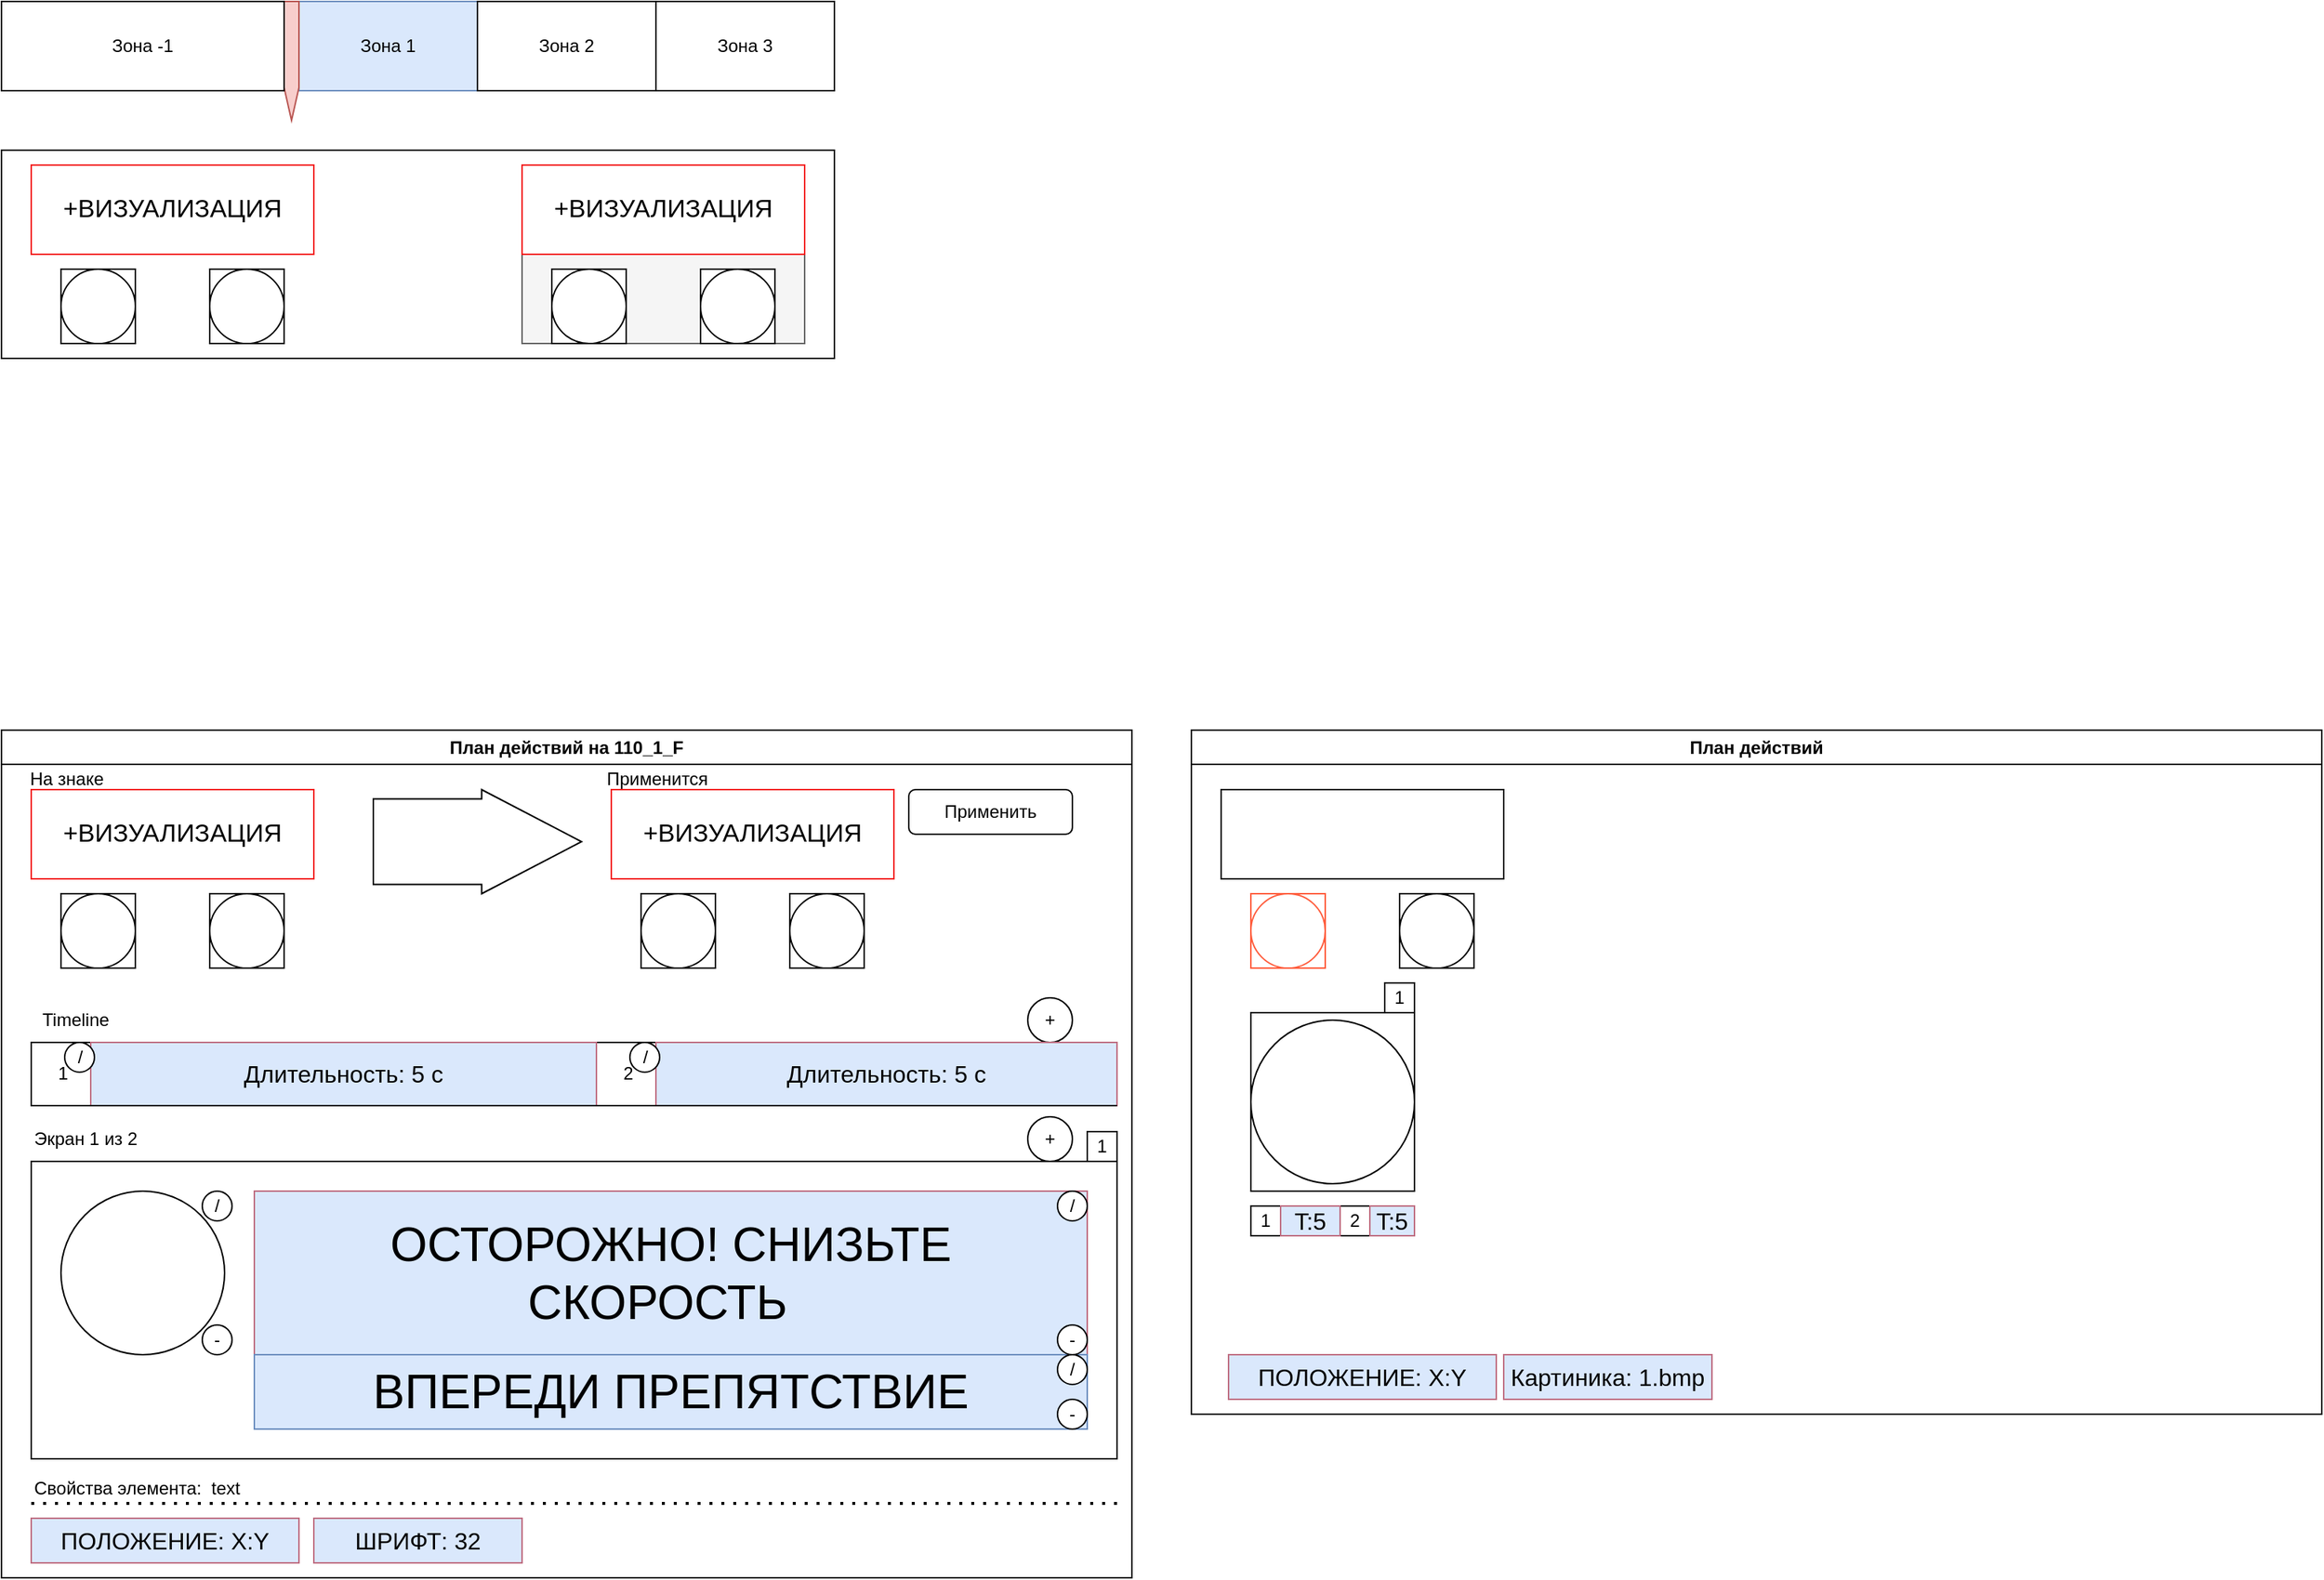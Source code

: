 <mxfile version="22.1.2" type="device" pages="2">
  <diagram name="Page-1" id="mFC4f1dzObx7BA9M9m6k">
    <mxGraphModel dx="1928" dy="1132" grid="1" gridSize="10" guides="1" tooltips="1" connect="1" arrows="1" fold="1" page="1" pageScale="1" pageWidth="827" pageHeight="1169" math="0" shadow="0">
      <root>
        <mxCell id="0" />
        <mxCell id="1" parent="0" />
        <mxCell id="x47YKk2D8Wy_8nR7qluf-1" value="План действий на 110_1_F" style="swimlane;whiteSpace=wrap;html=1;" vertex="1" parent="1">
          <mxGeometry x="40" y="530" width="760" height="570" as="geometry">
            <mxRectangle x="120" y="90" width="180" height="30" as="alternateBounds" />
          </mxGeometry>
        </mxCell>
        <mxCell id="x47YKk2D8Wy_8nR7qluf-2" value="+ВИЗУАЛИЗАЦИЯ" style="rounded=0;whiteSpace=wrap;html=1;labelBorderColor=none;labelBackgroundColor=none;fontColor=default;strokeColor=light-dark(#f31b1b, #ededed);fontSize=17;" vertex="1" parent="x47YKk2D8Wy_8nR7qluf-1">
          <mxGeometry x="20" y="40" width="190" height="60" as="geometry" />
        </mxCell>
        <mxCell id="x47YKk2D8Wy_8nR7qluf-3" value="" style="whiteSpace=wrap;html=1;aspect=fixed;" vertex="1" parent="x47YKk2D8Wy_8nR7qluf-1">
          <mxGeometry x="40" y="110" width="50" height="50" as="geometry" />
        </mxCell>
        <mxCell id="x47YKk2D8Wy_8nR7qluf-4" value="" style="whiteSpace=wrap;html=1;aspect=fixed;" vertex="1" parent="x47YKk2D8Wy_8nR7qluf-1">
          <mxGeometry x="140" y="110" width="50" height="50" as="geometry" />
        </mxCell>
        <mxCell id="x47YKk2D8Wy_8nR7qluf-5" value="" style="ellipse;whiteSpace=wrap;html=1;aspect=fixed;" vertex="1" parent="x47YKk2D8Wy_8nR7qluf-1">
          <mxGeometry x="40" y="110" width="50" height="50" as="geometry" />
        </mxCell>
        <mxCell id="x47YKk2D8Wy_8nR7qluf-6" value="" style="ellipse;whiteSpace=wrap;html=1;aspect=fixed;" vertex="1" parent="x47YKk2D8Wy_8nR7qluf-1">
          <mxGeometry x="140" y="110" width="50" height="50" as="geometry" />
        </mxCell>
        <mxCell id="x47YKk2D8Wy_8nR7qluf-7" value="&lt;span style=&quot;font-size: 17px;&quot;&gt;+ВИЗУАЛИЗАЦИЯ&lt;/span&gt;" style="rounded=0;whiteSpace=wrap;html=1;labelBorderColor=none;labelBackgroundColor=none;fontColor=default;strokeColor=light-dark(#f31b1b, #ededed);" vertex="1" parent="x47YKk2D8Wy_8nR7qluf-1">
          <mxGeometry x="410" y="40" width="190" height="60" as="geometry" />
        </mxCell>
        <mxCell id="x47YKk2D8Wy_8nR7qluf-8" value="" style="whiteSpace=wrap;html=1;aspect=fixed;" vertex="1" parent="x47YKk2D8Wy_8nR7qluf-1">
          <mxGeometry x="430" y="110" width="50" height="50" as="geometry" />
        </mxCell>
        <mxCell id="x47YKk2D8Wy_8nR7qluf-9" value="" style="whiteSpace=wrap;html=1;aspect=fixed;" vertex="1" parent="x47YKk2D8Wy_8nR7qluf-1">
          <mxGeometry x="530" y="110" width="50" height="50" as="geometry" />
        </mxCell>
        <mxCell id="x47YKk2D8Wy_8nR7qluf-10" value="" style="ellipse;whiteSpace=wrap;html=1;aspect=fixed;" vertex="1" parent="x47YKk2D8Wy_8nR7qluf-1">
          <mxGeometry x="430" y="110" width="50" height="50" as="geometry" />
        </mxCell>
        <mxCell id="x47YKk2D8Wy_8nR7qluf-11" value="" style="ellipse;whiteSpace=wrap;html=1;aspect=fixed;" vertex="1" parent="x47YKk2D8Wy_8nR7qluf-1">
          <mxGeometry x="530" y="110" width="50" height="50" as="geometry" />
        </mxCell>
        <mxCell id="x47YKk2D8Wy_8nR7qluf-12" value="На знаке" style="text;html=1;align=center;verticalAlign=middle;whiteSpace=wrap;rounded=0;" vertex="1" parent="x47YKk2D8Wy_8nR7qluf-1">
          <mxGeometry x="14" y="18" width="60" height="30" as="geometry" />
        </mxCell>
        <mxCell id="x47YKk2D8Wy_8nR7qluf-13" value="Применится" style="text;html=1;align=center;verticalAlign=middle;whiteSpace=wrap;rounded=0;" vertex="1" parent="x47YKk2D8Wy_8nR7qluf-1">
          <mxGeometry x="411" y="18" width="60" height="30" as="geometry" />
        </mxCell>
        <mxCell id="x47YKk2D8Wy_8nR7qluf-14" value="" style="rounded=0;whiteSpace=wrap;html=1;" vertex="1" parent="x47YKk2D8Wy_8nR7qluf-1">
          <mxGeometry x="20" y="290" width="730" height="200" as="geometry" />
        </mxCell>
        <mxCell id="x47YKk2D8Wy_8nR7qluf-15" value="1" style="whiteSpace=wrap;html=1;aspect=fixed;" vertex="1" parent="x47YKk2D8Wy_8nR7qluf-1">
          <mxGeometry x="730" y="270" width="20" height="20" as="geometry" />
        </mxCell>
        <mxCell id="x47YKk2D8Wy_8nR7qluf-16" value="" style="ellipse;whiteSpace=wrap;html=1;aspect=fixed;" vertex="1" parent="x47YKk2D8Wy_8nR7qluf-1">
          <mxGeometry x="40" y="310" width="110" height="110" as="geometry" />
        </mxCell>
        <mxCell id="x47YKk2D8Wy_8nR7qluf-17" value="ОСТОРОЖНО! СНИЗЬТЕ СКОРОСТЬ&amp;nbsp;&amp;nbsp;" style="text;html=1;align=center;verticalAlign=middle;whiteSpace=wrap;rounded=0;fillColor=#dae8fc;strokeColor=light-dark(#bf6e82, #5c79a3);fontSize=32;" vertex="1" parent="x47YKk2D8Wy_8nR7qluf-1">
          <mxGeometry x="170" y="310" width="560" height="110" as="geometry" />
        </mxCell>
        <mxCell id="x47YKk2D8Wy_8nR7qluf-18" value="ВПЕРЕДИ ПРЕПЯТСТВИЕ" style="text;html=1;align=center;verticalAlign=middle;whiteSpace=wrap;rounded=0;fillColor=#dae8fc;strokeColor=#6c8ebf;fontSize=32;" vertex="1" parent="x47YKk2D8Wy_8nR7qluf-1">
          <mxGeometry x="170" y="420" width="560" height="50" as="geometry" />
        </mxCell>
        <mxCell id="x47YKk2D8Wy_8nR7qluf-19" value="ШРИФТ: 32" style="text;html=1;align=center;verticalAlign=middle;whiteSpace=wrap;rounded=0;fillColor=#dae8fc;strokeColor=light-dark(#bf6e82, #5c79a3);fontSize=16;" vertex="1" parent="x47YKk2D8Wy_8nR7qluf-1">
          <mxGeometry x="210" y="530" width="140" height="30" as="geometry" />
        </mxCell>
        <mxCell id="x47YKk2D8Wy_8nR7qluf-20" value="ПОЛОЖЕНИЕ: X:Y" style="text;html=1;align=center;verticalAlign=middle;whiteSpace=wrap;rounded=0;fillColor=#dae8fc;strokeColor=light-dark(#bf6e82, #5c79a3);fontSize=16;" vertex="1" parent="x47YKk2D8Wy_8nR7qluf-1">
          <mxGeometry x="20" y="530" width="180" height="30" as="geometry" />
        </mxCell>
        <mxCell id="x47YKk2D8Wy_8nR7qluf-21" value="/" style="ellipse;whiteSpace=wrap;html=1;aspect=fixed;" vertex="1" parent="x47YKk2D8Wy_8nR7qluf-1">
          <mxGeometry x="710" y="420" width="20" height="20" as="geometry" />
        </mxCell>
        <mxCell id="x47YKk2D8Wy_8nR7qluf-22" value="+" style="ellipse;whiteSpace=wrap;html=1;aspect=fixed;" vertex="1" parent="x47YKk2D8Wy_8nR7qluf-1">
          <mxGeometry x="690" y="260" width="30" height="30" as="geometry" />
        </mxCell>
        <mxCell id="x47YKk2D8Wy_8nR7qluf-23" value="Применить" style="rounded=1;whiteSpace=wrap;html=1;" vertex="1" parent="x47YKk2D8Wy_8nR7qluf-1">
          <mxGeometry x="610" y="40" width="110" height="30" as="geometry" />
        </mxCell>
        <mxCell id="x47YKk2D8Wy_8nR7qluf-24" value="-" style="ellipse;whiteSpace=wrap;html=1;aspect=fixed;" vertex="1" parent="x47YKk2D8Wy_8nR7qluf-1">
          <mxGeometry x="710" y="450" width="20" height="20" as="geometry" />
        </mxCell>
        <mxCell id="x47YKk2D8Wy_8nR7qluf-25" value="/" style="ellipse;whiteSpace=wrap;html=1;aspect=fixed;" vertex="1" parent="x47YKk2D8Wy_8nR7qluf-1">
          <mxGeometry x="710" y="310" width="20" height="20" as="geometry" />
        </mxCell>
        <mxCell id="x47YKk2D8Wy_8nR7qluf-26" value="/" style="ellipse;whiteSpace=wrap;html=1;aspect=fixed;" vertex="1" parent="x47YKk2D8Wy_8nR7qluf-1">
          <mxGeometry x="135" y="310" width="20" height="20" as="geometry" />
        </mxCell>
        <mxCell id="x47YKk2D8Wy_8nR7qluf-27" value="-" style="ellipse;whiteSpace=wrap;html=1;aspect=fixed;" vertex="1" parent="x47YKk2D8Wy_8nR7qluf-1">
          <mxGeometry x="710" y="400" width="20" height="20" as="geometry" />
        </mxCell>
        <mxCell id="x47YKk2D8Wy_8nR7qluf-28" value="-" style="ellipse;whiteSpace=wrap;html=1;aspect=fixed;" vertex="1" parent="x47YKk2D8Wy_8nR7qluf-1">
          <mxGeometry x="135" y="400" width="20" height="20" as="geometry" />
        </mxCell>
        <mxCell id="x47YKk2D8Wy_8nR7qluf-29" value="Свойства элемента:&amp;nbsp; text" style="text;html=1;align=left;verticalAlign=middle;whiteSpace=wrap;rounded=0;" vertex="1" parent="x47YKk2D8Wy_8nR7qluf-1">
          <mxGeometry x="20" y="495" width="146" height="30" as="geometry" />
        </mxCell>
        <mxCell id="x47YKk2D8Wy_8nR7qluf-30" value="" style="endArrow=none;dashed=1;html=1;dashPattern=1 3;strokeWidth=2;rounded=0;" edge="1" parent="x47YKk2D8Wy_8nR7qluf-1">
          <mxGeometry width="50" height="50" relative="1" as="geometry">
            <mxPoint x="20" y="520" as="sourcePoint" />
            <mxPoint x="750" y="520" as="targetPoint" />
          </mxGeometry>
        </mxCell>
        <mxCell id="x47YKk2D8Wy_8nR7qluf-31" value="+" style="ellipse;whiteSpace=wrap;html=1;aspect=fixed;" vertex="1" parent="x47YKk2D8Wy_8nR7qluf-1">
          <mxGeometry x="690" y="180" width="30" height="30" as="geometry" />
        </mxCell>
        <mxCell id="x47YKk2D8Wy_8nR7qluf-32" value="1" style="whiteSpace=wrap;html=1;aspect=fixed;" vertex="1" parent="x47YKk2D8Wy_8nR7qluf-1">
          <mxGeometry x="20" y="210" width="42.5" height="42.5" as="geometry" />
        </mxCell>
        <mxCell id="x47YKk2D8Wy_8nR7qluf-33" value="2" style="whiteSpace=wrap;html=1;aspect=fixed;" vertex="1" parent="x47YKk2D8Wy_8nR7qluf-1">
          <mxGeometry x="400" y="210" width="42.5" height="42.5" as="geometry" />
        </mxCell>
        <mxCell id="x47YKk2D8Wy_8nR7qluf-34" value="Длительность: 5 с" style="text;html=1;align=center;verticalAlign=middle;whiteSpace=wrap;rounded=0;fillColor=#dae8fc;strokeColor=light-dark(#bf6e82, #5c79a3);fontSize=16;" vertex="1" parent="x47YKk2D8Wy_8nR7qluf-1">
          <mxGeometry x="60" y="210" width="340" height="42.5" as="geometry" />
        </mxCell>
        <mxCell id="x47YKk2D8Wy_8nR7qluf-35" value="Длительность: 5 с" style="text;html=1;align=center;verticalAlign=middle;whiteSpace=wrap;rounded=0;fillColor=#dae8fc;strokeColor=light-dark(#bf6e82, #5c79a3);fontSize=16;" vertex="1" parent="x47YKk2D8Wy_8nR7qluf-1">
          <mxGeometry x="440" y="210" width="310" height="42.5" as="geometry" />
        </mxCell>
        <mxCell id="x47YKk2D8Wy_8nR7qluf-36" value="" style="endArrow=none;html=1;rounded=0;exitX=0;exitY=1;exitDx=0;exitDy=0;entryX=1;entryY=1;entryDx=0;entryDy=0;" edge="1" parent="x47YKk2D8Wy_8nR7qluf-1" source="x47YKk2D8Wy_8nR7qluf-32" target="x47YKk2D8Wy_8nR7qluf-35">
          <mxGeometry width="50" height="50" relative="1" as="geometry">
            <mxPoint x="270" y="132.5" as="sourcePoint" />
            <mxPoint x="750" y="212.5" as="targetPoint" />
          </mxGeometry>
        </mxCell>
        <mxCell id="x47YKk2D8Wy_8nR7qluf-37" value="Timeline" style="text;html=1;align=center;verticalAlign=middle;whiteSpace=wrap;rounded=0;" vertex="1" parent="x47YKk2D8Wy_8nR7qluf-1">
          <mxGeometry x="20" y="180" width="60" height="30" as="geometry" />
        </mxCell>
        <mxCell id="x47YKk2D8Wy_8nR7qluf-38" value="" style="html=1;shadow=0;dashed=0;align=center;verticalAlign=middle;shape=mxgraph.arrows2.arrow;dy=0.18;dx=67.17;notch=0;" vertex="1" parent="x47YKk2D8Wy_8nR7qluf-1">
          <mxGeometry x="250" y="40" width="140" height="70" as="geometry" />
        </mxCell>
        <mxCell id="x47YKk2D8Wy_8nR7qluf-39" value="Экран 1 из 2" style="text;html=1;align=left;verticalAlign=middle;whiteSpace=wrap;rounded=0;" vertex="1" parent="x47YKk2D8Wy_8nR7qluf-1">
          <mxGeometry x="20" y="260" width="80" height="30" as="geometry" />
        </mxCell>
        <mxCell id="x47YKk2D8Wy_8nR7qluf-40" value="/" style="ellipse;whiteSpace=wrap;html=1;aspect=fixed;" vertex="1" parent="x47YKk2D8Wy_8nR7qluf-1">
          <mxGeometry x="42.5" y="210" width="20" height="20" as="geometry" />
        </mxCell>
        <mxCell id="x47YKk2D8Wy_8nR7qluf-41" value="/" style="ellipse;whiteSpace=wrap;html=1;aspect=fixed;" vertex="1" parent="x47YKk2D8Wy_8nR7qluf-1">
          <mxGeometry x="422.5" y="210" width="20" height="20" as="geometry" />
        </mxCell>
        <mxCell id="x47YKk2D8Wy_8nR7qluf-42" value="План действий" style="swimlane;whiteSpace=wrap;html=1;" vertex="1" parent="1">
          <mxGeometry x="840" y="530" width="760" height="460" as="geometry" />
        </mxCell>
        <mxCell id="x47YKk2D8Wy_8nR7qluf-43" value="" style="rounded=0;whiteSpace=wrap;html=1;labelBorderColor=none;labelBackgroundColor=none;fontColor=default;strokeColor=default;" vertex="1" parent="x47YKk2D8Wy_8nR7qluf-42">
          <mxGeometry x="20" y="40" width="190" height="60" as="geometry" />
        </mxCell>
        <mxCell id="x47YKk2D8Wy_8nR7qluf-44" value="" style="whiteSpace=wrap;html=1;aspect=fixed;strokeColor=#FF5D3D;" vertex="1" parent="x47YKk2D8Wy_8nR7qluf-42">
          <mxGeometry x="40" y="110" width="50" height="50" as="geometry" />
        </mxCell>
        <mxCell id="x47YKk2D8Wy_8nR7qluf-45" value="" style="whiteSpace=wrap;html=1;aspect=fixed;" vertex="1" parent="x47YKk2D8Wy_8nR7qluf-42">
          <mxGeometry x="140" y="110" width="50" height="50" as="geometry" />
        </mxCell>
        <mxCell id="x47YKk2D8Wy_8nR7qluf-46" value="" style="ellipse;whiteSpace=wrap;html=1;aspect=fixed;strokeColor=#FF5D3D;" vertex="1" parent="x47YKk2D8Wy_8nR7qluf-42">
          <mxGeometry x="40" y="110" width="50" height="50" as="geometry" />
        </mxCell>
        <mxCell id="x47YKk2D8Wy_8nR7qluf-47" value="" style="ellipse;whiteSpace=wrap;html=1;aspect=fixed;" vertex="1" parent="x47YKk2D8Wy_8nR7qluf-42">
          <mxGeometry x="140" y="110" width="50" height="50" as="geometry" />
        </mxCell>
        <mxCell id="x47YKk2D8Wy_8nR7qluf-48" value="" style="rounded=0;whiteSpace=wrap;html=1;" vertex="1" parent="x47YKk2D8Wy_8nR7qluf-42">
          <mxGeometry x="40" y="190" width="110" height="120" as="geometry" />
        </mxCell>
        <mxCell id="x47YKk2D8Wy_8nR7qluf-49" value="1" style="whiteSpace=wrap;html=1;aspect=fixed;" vertex="1" parent="x47YKk2D8Wy_8nR7qluf-42">
          <mxGeometry x="40" y="320" width="20" height="20" as="geometry" />
        </mxCell>
        <mxCell id="x47YKk2D8Wy_8nR7qluf-50" value="2" style="whiteSpace=wrap;html=1;aspect=fixed;" vertex="1" parent="x47YKk2D8Wy_8nR7qluf-42">
          <mxGeometry x="100" y="320" width="20" height="20" as="geometry" />
        </mxCell>
        <mxCell id="x47YKk2D8Wy_8nR7qluf-51" value="1" style="whiteSpace=wrap;html=1;aspect=fixed;" vertex="1" parent="x47YKk2D8Wy_8nR7qluf-42">
          <mxGeometry x="130" y="170" width="20" height="20" as="geometry" />
        </mxCell>
        <mxCell id="x47YKk2D8Wy_8nR7qluf-52" value="" style="ellipse;whiteSpace=wrap;html=1;aspect=fixed;" vertex="1" parent="x47YKk2D8Wy_8nR7qluf-42">
          <mxGeometry x="40" y="195" width="110" height="110" as="geometry" />
        </mxCell>
        <mxCell id="x47YKk2D8Wy_8nR7qluf-53" value="Картиника: 1.bmp" style="text;html=1;align=center;verticalAlign=middle;whiteSpace=wrap;rounded=0;fillColor=#dae8fc;strokeColor=light-dark(#bf6e82, #5c79a3);fontSize=16;" vertex="1" parent="x47YKk2D8Wy_8nR7qluf-42">
          <mxGeometry x="210" y="420" width="140" height="30" as="geometry" />
        </mxCell>
        <mxCell id="x47YKk2D8Wy_8nR7qluf-54" value="ПОЛОЖЕНИЕ: X:Y" style="text;html=1;align=center;verticalAlign=middle;whiteSpace=wrap;rounded=0;fillColor=#dae8fc;strokeColor=light-dark(#bf6e82, #5c79a3);fontSize=16;" vertex="1" parent="x47YKk2D8Wy_8nR7qluf-42">
          <mxGeometry x="25" y="420" width="180" height="30" as="geometry" />
        </mxCell>
        <mxCell id="x47YKk2D8Wy_8nR7qluf-55" value="T:5" style="text;html=1;align=center;verticalAlign=middle;whiteSpace=wrap;rounded=0;fillColor=#dae8fc;strokeColor=light-dark(#bf6e82, #5c79a3);fontSize=16;" vertex="1" parent="x47YKk2D8Wy_8nR7qluf-42">
          <mxGeometry x="60" y="320" width="40" height="20" as="geometry" />
        </mxCell>
        <mxCell id="x47YKk2D8Wy_8nR7qluf-56" value="T:5" style="text;html=1;align=center;verticalAlign=middle;whiteSpace=wrap;rounded=0;fillColor=#dae8fc;strokeColor=light-dark(#bf6e82, #5c79a3);fontSize=16;" vertex="1" parent="x47YKk2D8Wy_8nR7qluf-42">
          <mxGeometry x="120" y="320" width="30" height="20" as="geometry" />
        </mxCell>
        <mxCell id="x47YKk2D8Wy_8nR7qluf-57" value="Зона 1" style="rounded=0;whiteSpace=wrap;html=1;fillColor=#dae8fc;strokeColor=#6c8ebf;" vertex="1" parent="1">
          <mxGeometry x="240" y="40" width="120" height="60" as="geometry" />
        </mxCell>
        <mxCell id="x47YKk2D8Wy_8nR7qluf-58" value="Зона 2" style="rounded=0;whiteSpace=wrap;html=1;" vertex="1" parent="1">
          <mxGeometry x="360" y="40" width="120" height="60" as="geometry" />
        </mxCell>
        <mxCell id="x47YKk2D8Wy_8nR7qluf-59" value="Зона 3" style="rounded=0;whiteSpace=wrap;html=1;" vertex="1" parent="1">
          <mxGeometry x="480" y="40" width="120" height="60" as="geometry" />
        </mxCell>
        <mxCell id="x47YKk2D8Wy_8nR7qluf-60" value="" style="html=1;shadow=0;dashed=0;align=center;verticalAlign=middle;shape=mxgraph.arrows2.arrow;dy=0;dx=22.17;notch=0;rotation=90;fillColor=#f8cecc;strokeColor=#b85450;" vertex="1" parent="1">
          <mxGeometry x="195" y="75" width="80" height="10" as="geometry" />
        </mxCell>
        <mxCell id="x47YKk2D8Wy_8nR7qluf-61" value="Зона -1" style="rounded=0;whiteSpace=wrap;html=1;" vertex="1" parent="1">
          <mxGeometry x="40" y="40" width="190" height="60" as="geometry" />
        </mxCell>
        <mxCell id="x47YKk2D8Wy_8nR7qluf-62" value="" style="rounded=0;whiteSpace=wrap;html=1;" vertex="1" parent="1">
          <mxGeometry x="40" y="140" width="560" height="140" as="geometry" />
        </mxCell>
        <mxCell id="x47YKk2D8Wy_8nR7qluf-63" value="" style="rounded=0;whiteSpace=wrap;html=1;shadow=0;fillColor=#f5f5f5;fontColor=#333333;strokeColor=#666666;" vertex="1" parent="1">
          <mxGeometry x="390" y="150" width="190" height="120" as="geometry" />
        </mxCell>
        <mxCell id="x47YKk2D8Wy_8nR7qluf-64" value="+ВИЗУАЛИЗАЦИЯ" style="rounded=0;whiteSpace=wrap;html=1;labelBorderColor=none;labelBackgroundColor=none;fontColor=default;strokeColor=light-dark(#f31b1b, #ededed);fontSize=17;" vertex="1" parent="1">
          <mxGeometry x="60" y="150" width="190" height="60" as="geometry" />
        </mxCell>
        <mxCell id="x47YKk2D8Wy_8nR7qluf-65" value="" style="whiteSpace=wrap;html=1;aspect=fixed;" vertex="1" parent="1">
          <mxGeometry x="80" y="220" width="50" height="50" as="geometry" />
        </mxCell>
        <mxCell id="x47YKk2D8Wy_8nR7qluf-66" value="" style="whiteSpace=wrap;html=1;aspect=fixed;" vertex="1" parent="1">
          <mxGeometry x="180" y="220" width="50" height="50" as="geometry" />
        </mxCell>
        <mxCell id="x47YKk2D8Wy_8nR7qluf-67" value="" style="ellipse;whiteSpace=wrap;html=1;aspect=fixed;" vertex="1" parent="1">
          <mxGeometry x="80" y="220" width="50" height="50" as="geometry" />
        </mxCell>
        <mxCell id="x47YKk2D8Wy_8nR7qluf-68" value="" style="ellipse;whiteSpace=wrap;html=1;aspect=fixed;" vertex="1" parent="1">
          <mxGeometry x="180" y="220" width="50" height="50" as="geometry" />
        </mxCell>
        <mxCell id="x47YKk2D8Wy_8nR7qluf-69" value="+ВИЗУАЛИЗАЦИЯ" style="rounded=0;whiteSpace=wrap;html=1;labelBorderColor=none;labelBackgroundColor=none;fontColor=default;strokeColor=light-dark(#f31b1b, #ededed);fontSize=17;" vertex="1" parent="1">
          <mxGeometry x="390" y="150" width="190" height="60" as="geometry" />
        </mxCell>
        <mxCell id="x47YKk2D8Wy_8nR7qluf-70" value="" style="whiteSpace=wrap;html=1;aspect=fixed;" vertex="1" parent="1">
          <mxGeometry x="410" y="220" width="50" height="50" as="geometry" />
        </mxCell>
        <mxCell id="x47YKk2D8Wy_8nR7qluf-71" value="" style="whiteSpace=wrap;html=1;aspect=fixed;" vertex="1" parent="1">
          <mxGeometry x="510" y="220" width="50" height="50" as="geometry" />
        </mxCell>
        <mxCell id="x47YKk2D8Wy_8nR7qluf-72" value="" style="ellipse;whiteSpace=wrap;html=1;aspect=fixed;" vertex="1" parent="1">
          <mxGeometry x="410" y="220" width="50" height="50" as="geometry" />
        </mxCell>
        <mxCell id="x47YKk2D8Wy_8nR7qluf-73" value="" style="ellipse;whiteSpace=wrap;html=1;aspect=fixed;" vertex="1" parent="1">
          <mxGeometry x="510" y="220" width="50" height="50" as="geometry" />
        </mxCell>
      </root>
    </mxGraphModel>
  </diagram>
  <diagram name="Страница — 3" id="kDXrov6jf5CbogaSR2gM">
    <mxGraphModel grid="1" page="1" gridSize="10" guides="1" tooltips="1" connect="1" arrows="1" fold="1" pageScale="1" pageWidth="827" pageHeight="1169" math="0" shadow="0">
      <root>
        <mxCell id="0" />
        <mxCell id="1" parent="0" />
        <mxCell id="aOw0KDl5Vpp227T6i6gY-1" value="Зона 1" style="rounded=0;whiteSpace=wrap;html=1;fillColor=#dae8fc;strokeColor=#6c8ebf;" vertex="1" parent="1">
          <mxGeometry x="220" y="-2320" width="120" height="60" as="geometry" />
        </mxCell>
        <mxCell id="aOw0KDl5Vpp227T6i6gY-2" value="Зона 2" style="rounded=0;whiteSpace=wrap;html=1;" vertex="1" parent="1">
          <mxGeometry x="340" y="-2320" width="120" height="60" as="geometry" />
        </mxCell>
        <mxCell id="aOw0KDl5Vpp227T6i6gY-3" value="Зона 3" style="rounded=0;whiteSpace=wrap;html=1;" vertex="1" parent="1">
          <mxGeometry x="460" y="-2320" width="120" height="60" as="geometry" />
        </mxCell>
        <mxCell id="aOw0KDl5Vpp227T6i6gY-4" value="" style="html=1;shadow=0;dashed=0;align=center;verticalAlign=middle;shape=mxgraph.arrows2.arrow;dy=0;dx=22.17;notch=0;rotation=90;fillColor=#f8cecc;strokeColor=#b85450;" vertex="1" parent="1">
          <mxGeometry x="175" y="-2285" width="80" height="10" as="geometry" />
        </mxCell>
        <mxCell id="aOw0KDl5Vpp227T6i6gY-5" value="Зона -1" style="rounded=0;whiteSpace=wrap;html=1;" vertex="1" parent="1">
          <mxGeometry x="20" y="-2320" width="190" height="60" as="geometry" />
        </mxCell>
        <mxCell id="aOw0KDl5Vpp227T6i6gY-6" value="" style="rounded=0;whiteSpace=wrap;html=1;" vertex="1" parent="1">
          <mxGeometry x="20" y="-2220" width="560" height="140" as="geometry" />
        </mxCell>
        <mxCell id="aOw0KDl5Vpp227T6i6gY-17" value="" style="rounded=0;whiteSpace=wrap;html=1;shadow=0;fillColor=#f5f5f5;fontColor=#333333;strokeColor=#666666;" vertex="1" parent="1">
          <mxGeometry x="370" y="-2210" width="190" height="120" as="geometry" />
        </mxCell>
        <mxCell id="aOw0KDl5Vpp227T6i6gY-7" value="+ВИЗУАЛИЗАЦИЯ" style="rounded=0;whiteSpace=wrap;html=1;labelBorderColor=none;labelBackgroundColor=none;fontColor=default;strokeColor=light-dark(#f31b1b, #ededed);fontSize=17;" vertex="1" parent="1">
          <mxGeometry x="40" y="-2210" width="190" height="60" as="geometry" />
        </mxCell>
        <mxCell id="aOw0KDl5Vpp227T6i6gY-8" value="" style="whiteSpace=wrap;html=1;aspect=fixed;" vertex="1" parent="1">
          <mxGeometry x="60" y="-2140" width="50" height="50" as="geometry" />
        </mxCell>
        <mxCell id="aOw0KDl5Vpp227T6i6gY-9" value="" style="whiteSpace=wrap;html=1;aspect=fixed;" vertex="1" parent="1">
          <mxGeometry x="160" y="-2140" width="50" height="50" as="geometry" />
        </mxCell>
        <mxCell id="aOw0KDl5Vpp227T6i6gY-10" value="" style="ellipse;whiteSpace=wrap;html=1;aspect=fixed;" vertex="1" parent="1">
          <mxGeometry x="60" y="-2140" width="50" height="50" as="geometry" />
        </mxCell>
        <mxCell id="aOw0KDl5Vpp227T6i6gY-11" value="" style="ellipse;whiteSpace=wrap;html=1;aspect=fixed;" vertex="1" parent="1">
          <mxGeometry x="160" y="-2140" width="50" height="50" as="geometry" />
        </mxCell>
        <mxCell id="aOw0KDl5Vpp227T6i6gY-12" value="+ВИЗУАЛИЗАЦИЯ" style="rounded=0;whiteSpace=wrap;html=1;labelBorderColor=none;labelBackgroundColor=none;fontColor=default;strokeColor=light-dark(#f31b1b, #ededed);fontSize=17;" vertex="1" parent="1">
          <mxGeometry x="370" y="-2210" width="190" height="60" as="geometry" />
        </mxCell>
        <mxCell id="aOw0KDl5Vpp227T6i6gY-13" value="" style="whiteSpace=wrap;html=1;aspect=fixed;" vertex="1" parent="1">
          <mxGeometry x="390" y="-2140" width="50" height="50" as="geometry" />
        </mxCell>
        <mxCell id="aOw0KDl5Vpp227T6i6gY-14" value="" style="whiteSpace=wrap;html=1;aspect=fixed;" vertex="1" parent="1">
          <mxGeometry x="490" y="-2140" width="50" height="50" as="geometry" />
        </mxCell>
        <mxCell id="aOw0KDl5Vpp227T6i6gY-15" value="" style="ellipse;whiteSpace=wrap;html=1;aspect=fixed;" vertex="1" parent="1">
          <mxGeometry x="390" y="-2140" width="50" height="50" as="geometry" />
        </mxCell>
        <mxCell id="aOw0KDl5Vpp227T6i6gY-16" value="" style="ellipse;whiteSpace=wrap;html=1;aspect=fixed;" vertex="1" parent="1">
          <mxGeometry x="490" y="-2140" width="50" height="50" as="geometry" />
        </mxCell>
      </root>
    </mxGraphModel>
  </diagram>
</mxfile>

